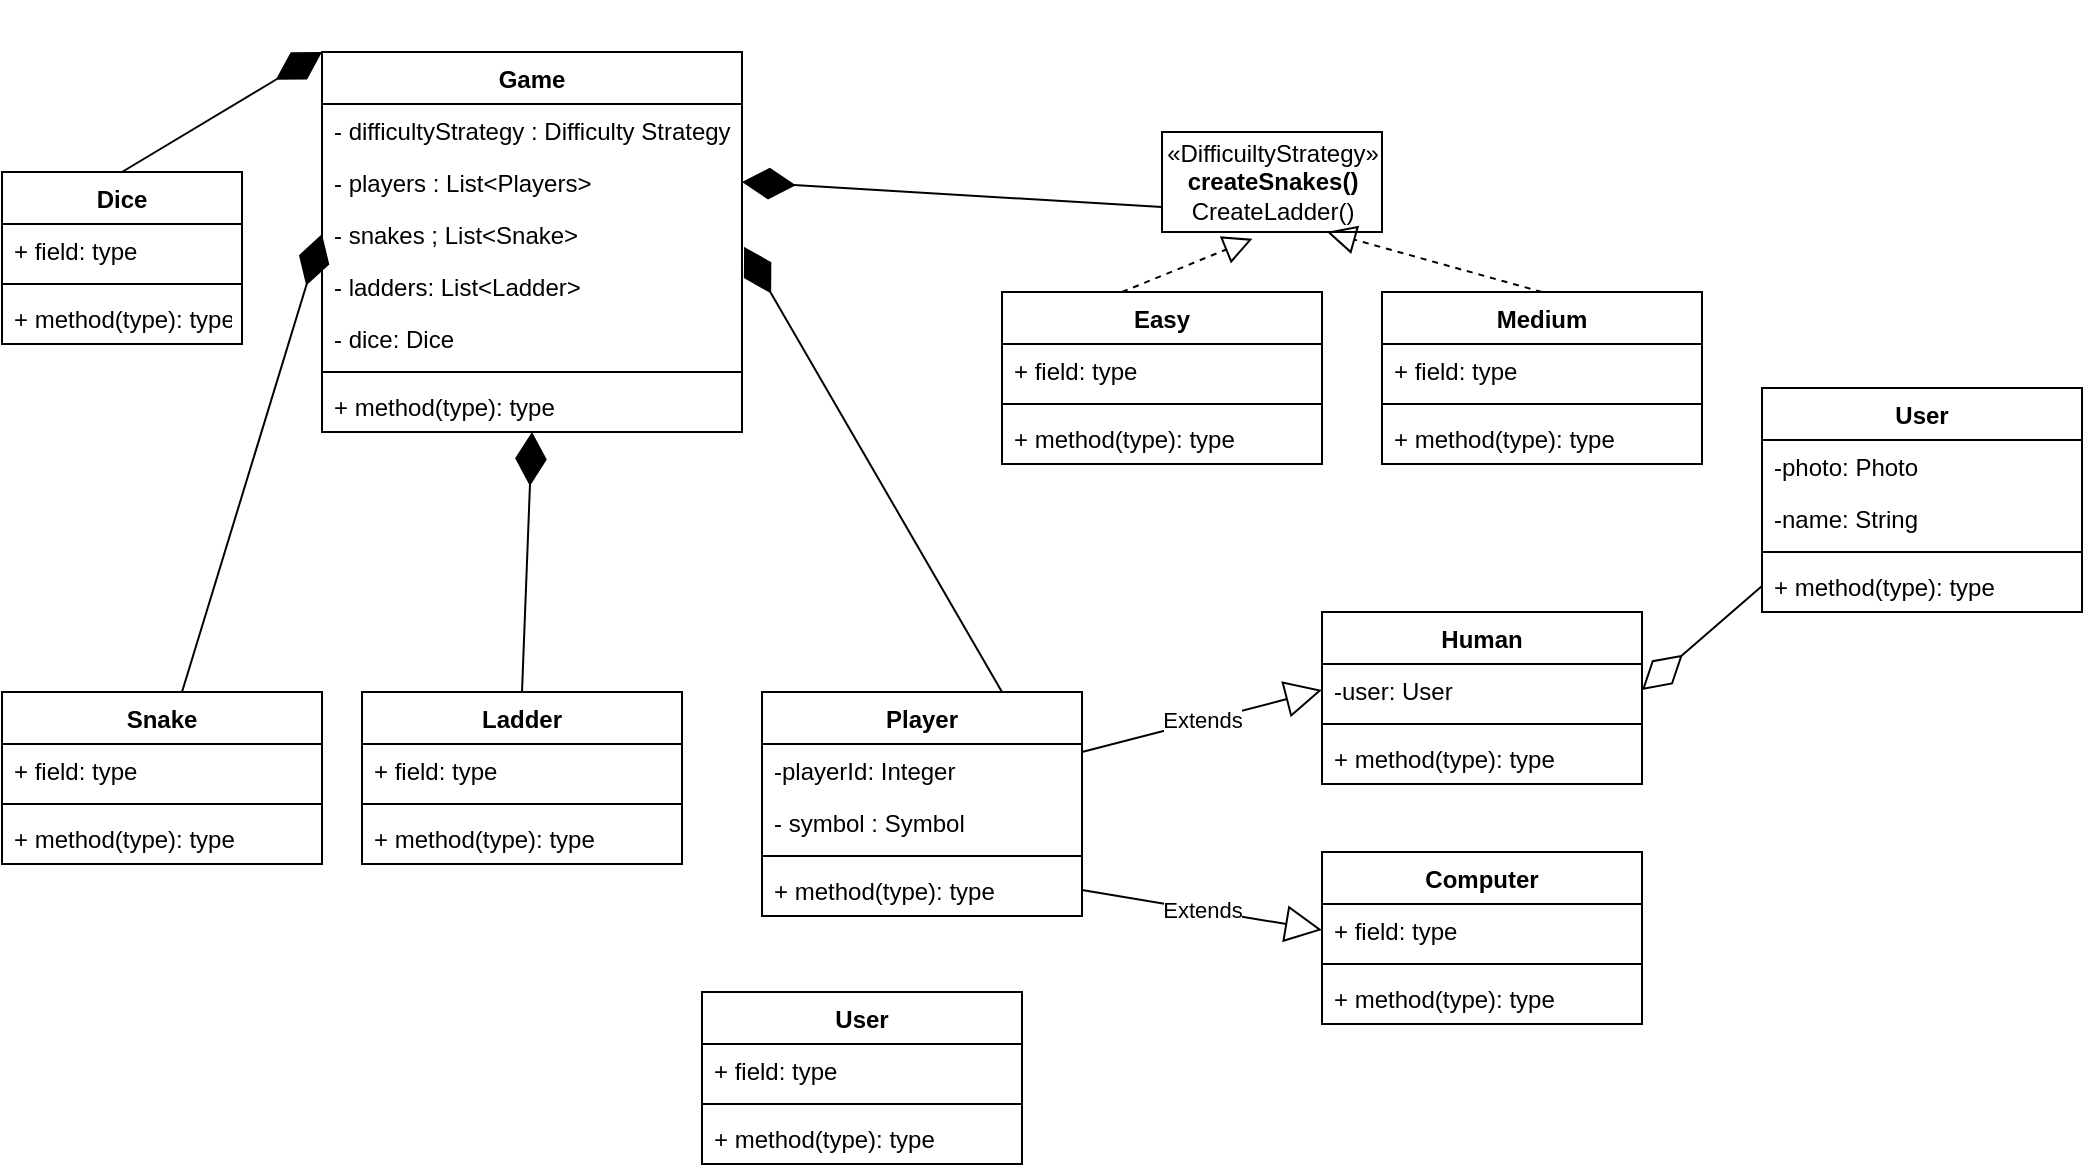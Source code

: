 <mxfile version="18.0.3" type="github">
  <diagram id="9j5rHZfFxi0AiZahSwXF" name="Page-1">
    <mxGraphModel dx="1004" dy="1647" grid="1" gridSize="10" guides="1" tooltips="1" connect="1" arrows="1" fold="1" page="1" pageScale="1" pageWidth="850" pageHeight="1100" math="0" shadow="0">
      <root>
        <mxCell id="0" />
        <mxCell id="1" parent="0" />
        <mxCell id="mnIVVEqtiwkv_W7kDL8j-1" value="Game" style="swimlane;fontStyle=1;align=center;verticalAlign=top;childLayout=stackLayout;horizontal=1;startSize=26;horizontalStack=0;resizeParent=1;resizeParentMax=0;resizeLast=0;collapsible=1;marginBottom=0;" vertex="1" parent="1">
          <mxGeometry x="180" y="-120" width="210" height="190" as="geometry" />
        </mxCell>
        <mxCell id="mnIVVEqtiwkv_W7kDL8j-55" value="- difficultyStrategy : Difficulty Strategy" style="text;strokeColor=none;fillColor=none;align=left;verticalAlign=top;spacingLeft=4;spacingRight=4;overflow=hidden;rotatable=0;points=[[0,0.5],[1,0.5]];portConstraint=eastwest;" vertex="1" parent="mnIVVEqtiwkv_W7kDL8j-1">
          <mxGeometry y="26" width="210" height="26" as="geometry" />
        </mxCell>
        <mxCell id="mnIVVEqtiwkv_W7kDL8j-2" value="- players : List&lt;Players&gt;" style="text;strokeColor=none;fillColor=none;align=left;verticalAlign=top;spacingLeft=4;spacingRight=4;overflow=hidden;rotatable=0;points=[[0,0.5],[1,0.5]];portConstraint=eastwest;" vertex="1" parent="mnIVVEqtiwkv_W7kDL8j-1">
          <mxGeometry y="52" width="210" height="26" as="geometry" />
        </mxCell>
        <mxCell id="mnIVVEqtiwkv_W7kDL8j-37" value="- snakes ; List&lt;Snake&gt;" style="text;strokeColor=none;fillColor=none;align=left;verticalAlign=top;spacingLeft=4;spacingRight=4;overflow=hidden;rotatable=0;points=[[0,0.5],[1,0.5]];portConstraint=eastwest;" vertex="1" parent="mnIVVEqtiwkv_W7kDL8j-1">
          <mxGeometry y="78" width="210" height="26" as="geometry" />
        </mxCell>
        <mxCell id="mnIVVEqtiwkv_W7kDL8j-38" value="- ladders: List&lt;Ladder&gt;" style="text;strokeColor=none;fillColor=none;align=left;verticalAlign=top;spacingLeft=4;spacingRight=4;overflow=hidden;rotatable=0;points=[[0,0.5],[1,0.5]];portConstraint=eastwest;" vertex="1" parent="mnIVVEqtiwkv_W7kDL8j-1">
          <mxGeometry y="104" width="210" height="26" as="geometry" />
        </mxCell>
        <mxCell id="mnIVVEqtiwkv_W7kDL8j-64" value="- dice: Dice" style="text;strokeColor=none;fillColor=none;align=left;verticalAlign=top;spacingLeft=4;spacingRight=4;overflow=hidden;rotatable=0;points=[[0,0.5],[1,0.5]];portConstraint=eastwest;" vertex="1" parent="mnIVVEqtiwkv_W7kDL8j-1">
          <mxGeometry y="130" width="210" height="26" as="geometry" />
        </mxCell>
        <mxCell id="mnIVVEqtiwkv_W7kDL8j-3" value="" style="line;strokeWidth=1;fillColor=none;align=left;verticalAlign=middle;spacingTop=-1;spacingLeft=3;spacingRight=3;rotatable=0;labelPosition=right;points=[];portConstraint=eastwest;" vertex="1" parent="mnIVVEqtiwkv_W7kDL8j-1">
          <mxGeometry y="156" width="210" height="8" as="geometry" />
        </mxCell>
        <mxCell id="mnIVVEqtiwkv_W7kDL8j-4" value="+ method(type): type" style="text;strokeColor=none;fillColor=none;align=left;verticalAlign=top;spacingLeft=4;spacingRight=4;overflow=hidden;rotatable=0;points=[[0,0.5],[1,0.5]];portConstraint=eastwest;" vertex="1" parent="mnIVVEqtiwkv_W7kDL8j-1">
          <mxGeometry y="164" width="210" height="26" as="geometry" />
        </mxCell>
        <mxCell id="mnIVVEqtiwkv_W7kDL8j-9" value="Ladder" style="swimlane;fontStyle=1;align=center;verticalAlign=top;childLayout=stackLayout;horizontal=1;startSize=26;horizontalStack=0;resizeParent=1;resizeParentMax=0;resizeLast=0;collapsible=1;marginBottom=0;" vertex="1" parent="1">
          <mxGeometry x="200" y="200" width="160" height="86" as="geometry" />
        </mxCell>
        <mxCell id="mnIVVEqtiwkv_W7kDL8j-10" value="+ field: type" style="text;strokeColor=none;fillColor=none;align=left;verticalAlign=top;spacingLeft=4;spacingRight=4;overflow=hidden;rotatable=0;points=[[0,0.5],[1,0.5]];portConstraint=eastwest;" vertex="1" parent="mnIVVEqtiwkv_W7kDL8j-9">
          <mxGeometry y="26" width="160" height="26" as="geometry" />
        </mxCell>
        <mxCell id="mnIVVEqtiwkv_W7kDL8j-11" value="" style="line;strokeWidth=1;fillColor=none;align=left;verticalAlign=middle;spacingTop=-1;spacingLeft=3;spacingRight=3;rotatable=0;labelPosition=right;points=[];portConstraint=eastwest;" vertex="1" parent="mnIVVEqtiwkv_W7kDL8j-9">
          <mxGeometry y="52" width="160" height="8" as="geometry" />
        </mxCell>
        <mxCell id="mnIVVEqtiwkv_W7kDL8j-12" value="+ method(type): type" style="text;strokeColor=none;fillColor=none;align=left;verticalAlign=top;spacingLeft=4;spacingRight=4;overflow=hidden;rotatable=0;points=[[0,0.5],[1,0.5]];portConstraint=eastwest;" vertex="1" parent="mnIVVEqtiwkv_W7kDL8j-9">
          <mxGeometry y="60" width="160" height="26" as="geometry" />
        </mxCell>
        <mxCell id="mnIVVEqtiwkv_W7kDL8j-13" value="Snake" style="swimlane;fontStyle=1;align=center;verticalAlign=top;childLayout=stackLayout;horizontal=1;startSize=26;horizontalStack=0;resizeParent=1;resizeParentMax=0;resizeLast=0;collapsible=1;marginBottom=0;" vertex="1" parent="1">
          <mxGeometry x="20" y="200" width="160" height="86" as="geometry" />
        </mxCell>
        <mxCell id="mnIVVEqtiwkv_W7kDL8j-14" value="+ field: type" style="text;strokeColor=none;fillColor=none;align=left;verticalAlign=top;spacingLeft=4;spacingRight=4;overflow=hidden;rotatable=0;points=[[0,0.5],[1,0.5]];portConstraint=eastwest;" vertex="1" parent="mnIVVEqtiwkv_W7kDL8j-13">
          <mxGeometry y="26" width="160" height="26" as="geometry" />
        </mxCell>
        <mxCell id="mnIVVEqtiwkv_W7kDL8j-15" value="" style="line;strokeWidth=1;fillColor=none;align=left;verticalAlign=middle;spacingTop=-1;spacingLeft=3;spacingRight=3;rotatable=0;labelPosition=right;points=[];portConstraint=eastwest;" vertex="1" parent="mnIVVEqtiwkv_W7kDL8j-13">
          <mxGeometry y="52" width="160" height="8" as="geometry" />
        </mxCell>
        <mxCell id="mnIVVEqtiwkv_W7kDL8j-16" value="+ method(type): type" style="text;strokeColor=none;fillColor=none;align=left;verticalAlign=top;spacingLeft=4;spacingRight=4;overflow=hidden;rotatable=0;points=[[0,0.5],[1,0.5]];portConstraint=eastwest;" vertex="1" parent="mnIVVEqtiwkv_W7kDL8j-13">
          <mxGeometry y="60" width="160" height="26" as="geometry" />
        </mxCell>
        <mxCell id="mnIVVEqtiwkv_W7kDL8j-17" value="Player" style="swimlane;fontStyle=1;align=center;verticalAlign=top;childLayout=stackLayout;horizontal=1;startSize=26;horizontalStack=0;resizeParent=1;resizeParentMax=0;resizeLast=0;collapsible=1;marginBottom=0;" vertex="1" parent="1">
          <mxGeometry x="400" y="200" width="160" height="112" as="geometry" />
        </mxCell>
        <mxCell id="mnIVVEqtiwkv_W7kDL8j-57" value="-playerId: Integer" style="text;strokeColor=none;fillColor=none;align=left;verticalAlign=top;spacingLeft=4;spacingRight=4;overflow=hidden;rotatable=0;points=[[0,0.5],[1,0.5]];portConstraint=eastwest;" vertex="1" parent="mnIVVEqtiwkv_W7kDL8j-17">
          <mxGeometry y="26" width="160" height="26" as="geometry" />
        </mxCell>
        <mxCell id="mnIVVEqtiwkv_W7kDL8j-18" value="- symbol : Symbol" style="text;strokeColor=none;fillColor=none;align=left;verticalAlign=top;spacingLeft=4;spacingRight=4;overflow=hidden;rotatable=0;points=[[0,0.5],[1,0.5]];portConstraint=eastwest;" vertex="1" parent="mnIVVEqtiwkv_W7kDL8j-17">
          <mxGeometry y="52" width="160" height="26" as="geometry" />
        </mxCell>
        <mxCell id="mnIVVEqtiwkv_W7kDL8j-19" value="" style="line;strokeWidth=1;fillColor=none;align=left;verticalAlign=middle;spacingTop=-1;spacingLeft=3;spacingRight=3;rotatable=0;labelPosition=right;points=[];portConstraint=eastwest;" vertex="1" parent="mnIVVEqtiwkv_W7kDL8j-17">
          <mxGeometry y="78" width="160" height="8" as="geometry" />
        </mxCell>
        <mxCell id="mnIVVEqtiwkv_W7kDL8j-20" value="+ method(type): type" style="text;strokeColor=none;fillColor=none;align=left;verticalAlign=top;spacingLeft=4;spacingRight=4;overflow=hidden;rotatable=0;points=[[0,0.5],[1,0.5]];portConstraint=eastwest;" vertex="1" parent="mnIVVEqtiwkv_W7kDL8j-17">
          <mxGeometry y="86" width="160" height="26" as="geometry" />
        </mxCell>
        <mxCell id="mnIVVEqtiwkv_W7kDL8j-21" value="Dice" style="swimlane;fontStyle=1;align=center;verticalAlign=top;childLayout=stackLayout;horizontal=1;startSize=26;horizontalStack=0;resizeParent=1;resizeParentMax=0;resizeLast=0;collapsible=1;marginBottom=0;" vertex="1" parent="1">
          <mxGeometry x="20" y="-60" width="120" height="86" as="geometry" />
        </mxCell>
        <mxCell id="mnIVVEqtiwkv_W7kDL8j-22" value="+ field: type" style="text;strokeColor=none;fillColor=none;align=left;verticalAlign=top;spacingLeft=4;spacingRight=4;overflow=hidden;rotatable=0;points=[[0,0.5],[1,0.5]];portConstraint=eastwest;" vertex="1" parent="mnIVVEqtiwkv_W7kDL8j-21">
          <mxGeometry y="26" width="120" height="26" as="geometry" />
        </mxCell>
        <mxCell id="mnIVVEqtiwkv_W7kDL8j-23" value="" style="line;strokeWidth=1;fillColor=none;align=left;verticalAlign=middle;spacingTop=-1;spacingLeft=3;spacingRight=3;rotatable=0;labelPosition=right;points=[];portConstraint=eastwest;" vertex="1" parent="mnIVVEqtiwkv_W7kDL8j-21">
          <mxGeometry y="52" width="120" height="8" as="geometry" />
        </mxCell>
        <mxCell id="mnIVVEqtiwkv_W7kDL8j-24" value="+ method(type): type" style="text;strokeColor=none;fillColor=none;align=left;verticalAlign=top;spacingLeft=4;spacingRight=4;overflow=hidden;rotatable=0;points=[[0,0.5],[1,0.5]];portConstraint=eastwest;" vertex="1" parent="mnIVVEqtiwkv_W7kDL8j-21">
          <mxGeometry y="60" width="120" height="26" as="geometry" />
        </mxCell>
        <mxCell id="mnIVVEqtiwkv_W7kDL8j-25" value="User" style="swimlane;fontStyle=1;align=center;verticalAlign=top;childLayout=stackLayout;horizontal=1;startSize=26;horizontalStack=0;resizeParent=1;resizeParentMax=0;resizeLast=0;collapsible=1;marginBottom=0;" vertex="1" parent="1">
          <mxGeometry x="370" y="350" width="160" height="86" as="geometry" />
        </mxCell>
        <mxCell id="mnIVVEqtiwkv_W7kDL8j-26" value="+ field: type" style="text;strokeColor=none;fillColor=none;align=left;verticalAlign=top;spacingLeft=4;spacingRight=4;overflow=hidden;rotatable=0;points=[[0,0.5],[1,0.5]];portConstraint=eastwest;" vertex="1" parent="mnIVVEqtiwkv_W7kDL8j-25">
          <mxGeometry y="26" width="160" height="26" as="geometry" />
        </mxCell>
        <mxCell id="mnIVVEqtiwkv_W7kDL8j-27" value="" style="line;strokeWidth=1;fillColor=none;align=left;verticalAlign=middle;spacingTop=-1;spacingLeft=3;spacingRight=3;rotatable=0;labelPosition=right;points=[];portConstraint=eastwest;" vertex="1" parent="mnIVVEqtiwkv_W7kDL8j-25">
          <mxGeometry y="52" width="160" height="8" as="geometry" />
        </mxCell>
        <mxCell id="mnIVVEqtiwkv_W7kDL8j-28" value="+ method(type): type" style="text;strokeColor=none;fillColor=none;align=left;verticalAlign=top;spacingLeft=4;spacingRight=4;overflow=hidden;rotatable=0;points=[[0,0.5],[1,0.5]];portConstraint=eastwest;" vertex="1" parent="mnIVVEqtiwkv_W7kDL8j-25">
          <mxGeometry y="60" width="160" height="26" as="geometry" />
        </mxCell>
        <mxCell id="mnIVVEqtiwkv_W7kDL8j-29" value="Human" style="swimlane;fontStyle=1;align=center;verticalAlign=top;childLayout=stackLayout;horizontal=1;startSize=26;horizontalStack=0;resizeParent=1;resizeParentMax=0;resizeLast=0;collapsible=1;marginBottom=0;" vertex="1" parent="1">
          <mxGeometry x="680" y="160" width="160" height="86" as="geometry" />
        </mxCell>
        <mxCell id="mnIVVEqtiwkv_W7kDL8j-30" value="-user: User" style="text;strokeColor=none;fillColor=none;align=left;verticalAlign=top;spacingLeft=4;spacingRight=4;overflow=hidden;rotatable=0;points=[[0,0.5],[1,0.5]];portConstraint=eastwest;" vertex="1" parent="mnIVVEqtiwkv_W7kDL8j-29">
          <mxGeometry y="26" width="160" height="26" as="geometry" />
        </mxCell>
        <mxCell id="mnIVVEqtiwkv_W7kDL8j-31" value="" style="line;strokeWidth=1;fillColor=none;align=left;verticalAlign=middle;spacingTop=-1;spacingLeft=3;spacingRight=3;rotatable=0;labelPosition=right;points=[];portConstraint=eastwest;" vertex="1" parent="mnIVVEqtiwkv_W7kDL8j-29">
          <mxGeometry y="52" width="160" height="8" as="geometry" />
        </mxCell>
        <mxCell id="mnIVVEqtiwkv_W7kDL8j-32" value="+ method(type): type" style="text;strokeColor=none;fillColor=none;align=left;verticalAlign=top;spacingLeft=4;spacingRight=4;overflow=hidden;rotatable=0;points=[[0,0.5],[1,0.5]];portConstraint=eastwest;" vertex="1" parent="mnIVVEqtiwkv_W7kDL8j-29">
          <mxGeometry y="60" width="160" height="26" as="geometry" />
        </mxCell>
        <mxCell id="mnIVVEqtiwkv_W7kDL8j-33" value="Computer" style="swimlane;fontStyle=1;align=center;verticalAlign=top;childLayout=stackLayout;horizontal=1;startSize=26;horizontalStack=0;resizeParent=1;resizeParentMax=0;resizeLast=0;collapsible=1;marginBottom=0;" vertex="1" parent="1">
          <mxGeometry x="680" y="280" width="160" height="86" as="geometry" />
        </mxCell>
        <mxCell id="mnIVVEqtiwkv_W7kDL8j-34" value="+ field: type" style="text;strokeColor=none;fillColor=none;align=left;verticalAlign=top;spacingLeft=4;spacingRight=4;overflow=hidden;rotatable=0;points=[[0,0.5],[1,0.5]];portConstraint=eastwest;" vertex="1" parent="mnIVVEqtiwkv_W7kDL8j-33">
          <mxGeometry y="26" width="160" height="26" as="geometry" />
        </mxCell>
        <mxCell id="mnIVVEqtiwkv_W7kDL8j-35" value="" style="line;strokeWidth=1;fillColor=none;align=left;verticalAlign=middle;spacingTop=-1;spacingLeft=3;spacingRight=3;rotatable=0;labelPosition=right;points=[];portConstraint=eastwest;" vertex="1" parent="mnIVVEqtiwkv_W7kDL8j-33">
          <mxGeometry y="52" width="160" height="8" as="geometry" />
        </mxCell>
        <mxCell id="mnIVVEqtiwkv_W7kDL8j-36" value="+ method(type): type" style="text;strokeColor=none;fillColor=none;align=left;verticalAlign=top;spacingLeft=4;spacingRight=4;overflow=hidden;rotatable=0;points=[[0,0.5],[1,0.5]];portConstraint=eastwest;" vertex="1" parent="mnIVVEqtiwkv_W7kDL8j-33">
          <mxGeometry y="60" width="160" height="26" as="geometry" />
        </mxCell>
        <mxCell id="mnIVVEqtiwkv_W7kDL8j-39" value="" style="endArrow=diamondThin;endFill=1;endSize=24;html=1;rounded=0;entryX=1.005;entryY=-0.254;entryDx=0;entryDy=0;entryPerimeter=0;exitX=0.75;exitY=0;exitDx=0;exitDy=0;" edge="1" parent="1" source="mnIVVEqtiwkv_W7kDL8j-17" target="mnIVVEqtiwkv_W7kDL8j-38">
          <mxGeometry width="160" relative="1" as="geometry">
            <mxPoint x="510" y="160" as="sourcePoint" />
            <mxPoint x="670" y="160" as="targetPoint" />
          </mxGeometry>
        </mxCell>
        <mxCell id="mnIVVEqtiwkv_W7kDL8j-40" value="" style="endArrow=diamondThin;endFill=1;endSize=24;html=1;rounded=0;entryX=0.5;entryY=1;entryDx=0;entryDy=0;exitX=0.5;exitY=0;exitDx=0;exitDy=0;" edge="1" parent="1" source="mnIVVEqtiwkv_W7kDL8j-9" target="mnIVVEqtiwkv_W7kDL8j-1">
          <mxGeometry width="160" relative="1" as="geometry">
            <mxPoint x="389.2" y="264" as="sourcePoint" />
            <mxPoint x="320.0" y="145.396" as="targetPoint" />
          </mxGeometry>
        </mxCell>
        <mxCell id="mnIVVEqtiwkv_W7kDL8j-41" value="" style="endArrow=diamondThin;endFill=1;endSize=24;html=1;rounded=0;entryX=0;entryY=0.5;entryDx=0;entryDy=0;exitX=0.5;exitY=0;exitDx=0;exitDy=0;" edge="1" parent="1" target="mnIVVEqtiwkv_W7kDL8j-37">
          <mxGeometry width="160" relative="1" as="geometry">
            <mxPoint x="110" y="200" as="sourcePoint" />
            <mxPoint x="150" y="145.396" as="targetPoint" />
          </mxGeometry>
        </mxCell>
        <mxCell id="mnIVVEqtiwkv_W7kDL8j-42" value="Extends" style="endArrow=block;endSize=16;endFill=0;html=1;rounded=0;entryX=0;entryY=0.5;entryDx=0;entryDy=0;" edge="1" parent="1" target="mnIVVEqtiwkv_W7kDL8j-30">
          <mxGeometry width="160" relative="1" as="geometry">
            <mxPoint x="560" y="230" as="sourcePoint" />
            <mxPoint x="720" y="230" as="targetPoint" />
          </mxGeometry>
        </mxCell>
        <mxCell id="mnIVVEqtiwkv_W7kDL8j-43" value="Extends" style="endArrow=block;endSize=16;endFill=0;html=1;rounded=0;entryX=0;entryY=0.5;entryDx=0;entryDy=0;exitX=1;exitY=0.5;exitDx=0;exitDy=0;" edge="1" parent="1" source="mnIVVEqtiwkv_W7kDL8j-20" target="mnIVVEqtiwkv_W7kDL8j-34">
          <mxGeometry width="160" relative="1" as="geometry">
            <mxPoint x="570" y="240" as="sourcePoint" />
            <mxPoint x="690" y="209" as="targetPoint" />
          </mxGeometry>
        </mxCell>
        <mxCell id="mnIVVEqtiwkv_W7kDL8j-44" value="«DifficuiltyStrategy»&lt;br&gt;&lt;b&gt;createSnakes()&lt;br&gt;&lt;/b&gt;CreateLadder()" style="html=1;" vertex="1" parent="1">
          <mxGeometry x="600" y="-80" width="110" height="50" as="geometry" />
        </mxCell>
        <mxCell id="mnIVVEqtiwkv_W7kDL8j-45" value="Easy" style="swimlane;fontStyle=1;align=center;verticalAlign=top;childLayout=stackLayout;horizontal=1;startSize=26;horizontalStack=0;resizeParent=1;resizeParentMax=0;resizeLast=0;collapsible=1;marginBottom=0;" vertex="1" parent="1">
          <mxGeometry x="520" width="160" height="86" as="geometry" />
        </mxCell>
        <mxCell id="mnIVVEqtiwkv_W7kDL8j-53" value="" style="endArrow=block;dashed=1;endFill=0;endSize=12;html=1;rounded=0;entryX=0.411;entryY=1.068;entryDx=0;entryDy=0;entryPerimeter=0;" edge="1" parent="mnIVVEqtiwkv_W7kDL8j-45" target="mnIVVEqtiwkv_W7kDL8j-44">
          <mxGeometry width="160" relative="1" as="geometry">
            <mxPoint x="60" as="sourcePoint" />
            <mxPoint x="160" y="26" as="targetPoint" />
          </mxGeometry>
        </mxCell>
        <mxCell id="mnIVVEqtiwkv_W7kDL8j-46" value="+ field: type" style="text;strokeColor=none;fillColor=none;align=left;verticalAlign=top;spacingLeft=4;spacingRight=4;overflow=hidden;rotatable=0;points=[[0,0.5],[1,0.5]];portConstraint=eastwest;" vertex="1" parent="mnIVVEqtiwkv_W7kDL8j-45">
          <mxGeometry y="26" width="160" height="26" as="geometry" />
        </mxCell>
        <mxCell id="mnIVVEqtiwkv_W7kDL8j-47" value="" style="line;strokeWidth=1;fillColor=none;align=left;verticalAlign=middle;spacingTop=-1;spacingLeft=3;spacingRight=3;rotatable=0;labelPosition=right;points=[];portConstraint=eastwest;" vertex="1" parent="mnIVVEqtiwkv_W7kDL8j-45">
          <mxGeometry y="52" width="160" height="8" as="geometry" />
        </mxCell>
        <mxCell id="mnIVVEqtiwkv_W7kDL8j-48" value="+ method(type): type" style="text;strokeColor=none;fillColor=none;align=left;verticalAlign=top;spacingLeft=4;spacingRight=4;overflow=hidden;rotatable=0;points=[[0,0.5],[1,0.5]];portConstraint=eastwest;" vertex="1" parent="mnIVVEqtiwkv_W7kDL8j-45">
          <mxGeometry y="60" width="160" height="26" as="geometry" />
        </mxCell>
        <mxCell id="mnIVVEqtiwkv_W7kDL8j-49" value="Medium" style="swimlane;fontStyle=1;align=center;verticalAlign=top;childLayout=stackLayout;horizontal=1;startSize=26;horizontalStack=0;resizeParent=1;resizeParentMax=0;resizeLast=0;collapsible=1;marginBottom=0;" vertex="1" parent="1">
          <mxGeometry x="710" width="160" height="86" as="geometry" />
        </mxCell>
        <mxCell id="mnIVVEqtiwkv_W7kDL8j-50" value="+ field: type" style="text;strokeColor=none;fillColor=none;align=left;verticalAlign=top;spacingLeft=4;spacingRight=4;overflow=hidden;rotatable=0;points=[[0,0.5],[1,0.5]];portConstraint=eastwest;" vertex="1" parent="mnIVVEqtiwkv_W7kDL8j-49">
          <mxGeometry y="26" width="160" height="26" as="geometry" />
        </mxCell>
        <mxCell id="mnIVVEqtiwkv_W7kDL8j-51" value="" style="line;strokeWidth=1;fillColor=none;align=left;verticalAlign=middle;spacingTop=-1;spacingLeft=3;spacingRight=3;rotatable=0;labelPosition=right;points=[];portConstraint=eastwest;" vertex="1" parent="mnIVVEqtiwkv_W7kDL8j-49">
          <mxGeometry y="52" width="160" height="8" as="geometry" />
        </mxCell>
        <mxCell id="mnIVVEqtiwkv_W7kDL8j-52" value="+ method(type): type" style="text;strokeColor=none;fillColor=none;align=left;verticalAlign=top;spacingLeft=4;spacingRight=4;overflow=hidden;rotatable=0;points=[[0,0.5],[1,0.5]];portConstraint=eastwest;" vertex="1" parent="mnIVVEqtiwkv_W7kDL8j-49">
          <mxGeometry y="60" width="160" height="26" as="geometry" />
        </mxCell>
        <mxCell id="mnIVVEqtiwkv_W7kDL8j-54" value="" style="endArrow=block;dashed=1;endFill=0;endSize=12;html=1;rounded=0;entryX=0.75;entryY=1;entryDx=0;entryDy=0;exitX=0.5;exitY=0;exitDx=0;exitDy=0;" edge="1" parent="1" source="mnIVVEqtiwkv_W7kDL8j-49" target="mnIVVEqtiwkv_W7kDL8j-44">
          <mxGeometry width="160" relative="1" as="geometry">
            <mxPoint x="590" y="10" as="sourcePoint" />
            <mxPoint x="655.21" y="-16.6" as="targetPoint" />
          </mxGeometry>
        </mxCell>
        <mxCell id="mnIVVEqtiwkv_W7kDL8j-56" value="" style="endArrow=diamondThin;endFill=1;endSize=24;html=1;rounded=0;exitX=0;exitY=0.75;exitDx=0;exitDy=0;entryX=1;entryY=0.5;entryDx=0;entryDy=0;" edge="1" parent="1" source="mnIVVEqtiwkv_W7kDL8j-44" target="mnIVVEqtiwkv_W7kDL8j-2">
          <mxGeometry width="160" relative="1" as="geometry">
            <mxPoint x="290" y="210" as="sourcePoint" />
            <mxPoint x="470" y="-100" as="targetPoint" />
          </mxGeometry>
        </mxCell>
        <mxCell id="mnIVVEqtiwkv_W7kDL8j-58" value="User" style="swimlane;fontStyle=1;align=center;verticalAlign=top;childLayout=stackLayout;horizontal=1;startSize=26;horizontalStack=0;resizeParent=1;resizeParentMax=0;resizeLast=0;collapsible=1;marginBottom=0;" vertex="1" parent="1">
          <mxGeometry x="900" y="48" width="160" height="112" as="geometry" />
        </mxCell>
        <mxCell id="mnIVVEqtiwkv_W7kDL8j-62" value="-photo: Photo" style="text;strokeColor=none;fillColor=none;align=left;verticalAlign=top;spacingLeft=4;spacingRight=4;overflow=hidden;rotatable=0;points=[[0,0.5],[1,0.5]];portConstraint=eastwest;" vertex="1" parent="mnIVVEqtiwkv_W7kDL8j-58">
          <mxGeometry y="26" width="160" height="26" as="geometry" />
        </mxCell>
        <mxCell id="mnIVVEqtiwkv_W7kDL8j-59" value="-name: String" style="text;strokeColor=none;fillColor=none;align=left;verticalAlign=top;spacingLeft=4;spacingRight=4;overflow=hidden;rotatable=0;points=[[0,0.5],[1,0.5]];portConstraint=eastwest;" vertex="1" parent="mnIVVEqtiwkv_W7kDL8j-58">
          <mxGeometry y="52" width="160" height="26" as="geometry" />
        </mxCell>
        <mxCell id="mnIVVEqtiwkv_W7kDL8j-60" value="" style="line;strokeWidth=1;fillColor=none;align=left;verticalAlign=middle;spacingTop=-1;spacingLeft=3;spacingRight=3;rotatable=0;labelPosition=right;points=[];portConstraint=eastwest;" vertex="1" parent="mnIVVEqtiwkv_W7kDL8j-58">
          <mxGeometry y="78" width="160" height="8" as="geometry" />
        </mxCell>
        <mxCell id="mnIVVEqtiwkv_W7kDL8j-61" value="+ method(type): type" style="text;strokeColor=none;fillColor=none;align=left;verticalAlign=top;spacingLeft=4;spacingRight=4;overflow=hidden;rotatable=0;points=[[0,0.5],[1,0.5]];portConstraint=eastwest;" vertex="1" parent="mnIVVEqtiwkv_W7kDL8j-58">
          <mxGeometry y="86" width="160" height="26" as="geometry" />
        </mxCell>
        <mxCell id="mnIVVEqtiwkv_W7kDL8j-63" value="" style="endArrow=diamondThin;endFill=0;endSize=24;html=1;rounded=0;entryX=1;entryY=0.5;entryDx=0;entryDy=0;exitX=0;exitY=0.5;exitDx=0;exitDy=0;" edge="1" parent="1" source="mnIVVEqtiwkv_W7kDL8j-61" target="mnIVVEqtiwkv_W7kDL8j-30">
          <mxGeometry width="160" relative="1" as="geometry">
            <mxPoint x="620" y="120" as="sourcePoint" />
            <mxPoint x="780" y="120" as="targetPoint" />
          </mxGeometry>
        </mxCell>
        <mxCell id="mnIVVEqtiwkv_W7kDL8j-65" value="" style="endArrow=diamondThin;endFill=1;endSize=24;html=1;rounded=0;entryX=0;entryY=0;entryDx=0;entryDy=0;exitX=0.5;exitY=0;exitDx=0;exitDy=0;" edge="1" parent="1" source="mnIVVEqtiwkv_W7kDL8j-21" target="mnIVVEqtiwkv_W7kDL8j-1">
          <mxGeometry width="160" relative="1" as="geometry">
            <mxPoint x="170" y="44" as="sourcePoint" />
            <mxPoint x="175" y="-86" as="targetPoint" />
          </mxGeometry>
        </mxCell>
      </root>
    </mxGraphModel>
  </diagram>
</mxfile>
